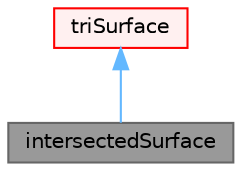 digraph "intersectedSurface"
{
 // LATEX_PDF_SIZE
  bgcolor="transparent";
  edge [fontname=Helvetica,fontsize=10,labelfontname=Helvetica,labelfontsize=10];
  node [fontname=Helvetica,fontsize=10,shape=box,height=0.2,width=0.4];
  Node1 [id="Node000001",label="intersectedSurface",height=0.2,width=0.4,color="gray40", fillcolor="grey60", style="filled", fontcolor="black",tooltip="Given triSurface and intersection creates the intersected (properly triangulated) surface...."];
  Node2 -> Node1 [id="edge1_Node000001_Node000002",dir="back",color="steelblue1",style="solid",tooltip=" "];
  Node2 [id="Node000002",label="triSurface",height=0.2,width=0.4,color="red", fillcolor="#FFF0F0", style="filled",URL="$classFoam_1_1triSurface.html",tooltip="Triangulated surface description with patch information."];
}
